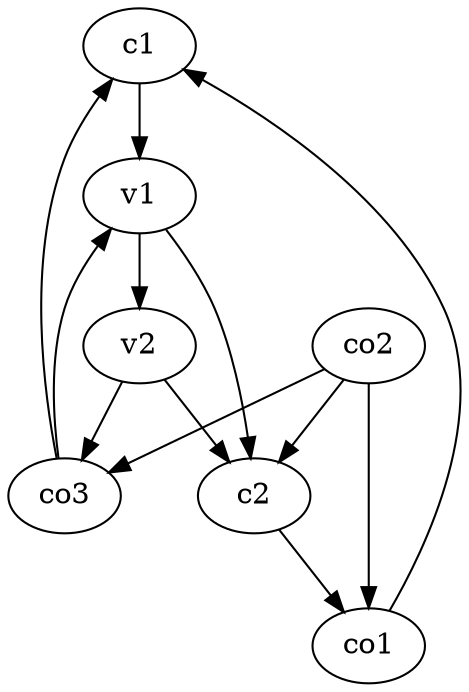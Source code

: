 strict digraph  {
c1;
c2;
v1;
v2;
co1;
co2;
co3;
c1 -> v1  [weight=1];
c2 -> co1  [weight=1];
v1 -> c2  [weight=1];
v1 -> v2  [weight=1];
v2 -> c2  [weight=1];
v2 -> co3  [weight=1];
co1 -> c1  [weight=1];
co2 -> c2  [weight=1];
co2 -> co1  [weight=1];
co2 -> co3  [weight=1];
co3 -> c1  [weight=1];
co3 -> v1  [weight=1];
}
